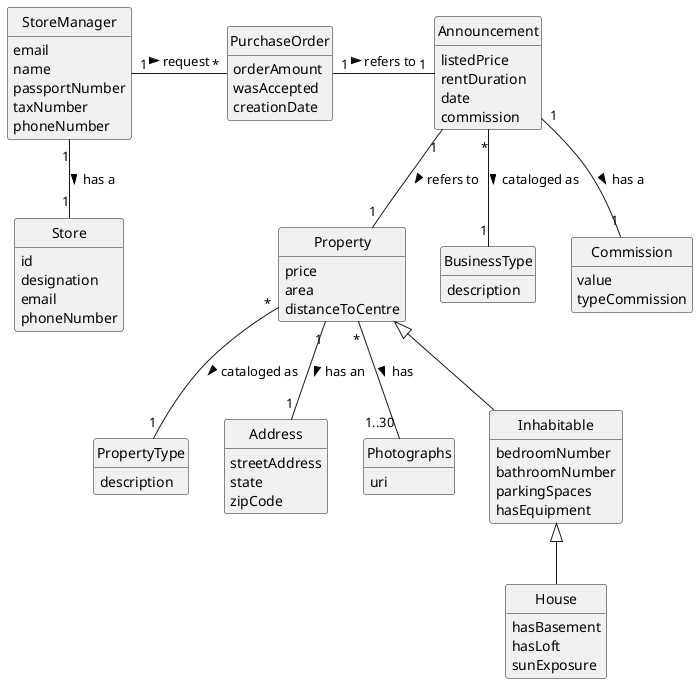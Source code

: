 @startuml
skinparam monochrome true
skinparam packageStyle rectangle
skinparam shadowing false

'left to right direction

hide circle
hide methods

class Announcement {
    listedPrice
    rentDuration
    date
    commission

}

class Property {
price
area
distanceToCentre



}
class PropertyType{
description
}

class Address{
streetAddress
state
zipCode

}

class Photographs{
uri
}


class PurchaseOrder{
    orderAmount
    wasAccepted
    creationDate
}

class StoreManager {
    email
    name
    passportNumber
    taxNumber
    phoneNumber
}

class BusinessType{
description
}

class Inhabitable{
bedroomNumber
bathroomNumber
parkingSpaces
hasEquipment
}

class House{
hasBasement
hasLoft
sunExposure

}

class Store{
id
designation
email
phoneNumber

}

class Commission {
value
typeCommission
}



StoreManager "1" - "*" PurchaseOrder : request >
PurchaseOrder "1" - "1" Announcement: refers to >
Announcement "1" -- "1" Property : refers to >
Property "1" -- "1" Address: > has an

Property "*" -- "1" PropertyType : cataloged as >

Property "*" -- "1..30" Photographs: has >

Property  <|--  Inhabitable

Inhabitable  <|--  House

Announcement "*" --"1" BusinessType: cataloged as >
Announcement "1" --"1" Commission: has a >

StoreManager"1" -- "1" Store: > has a






@enduml